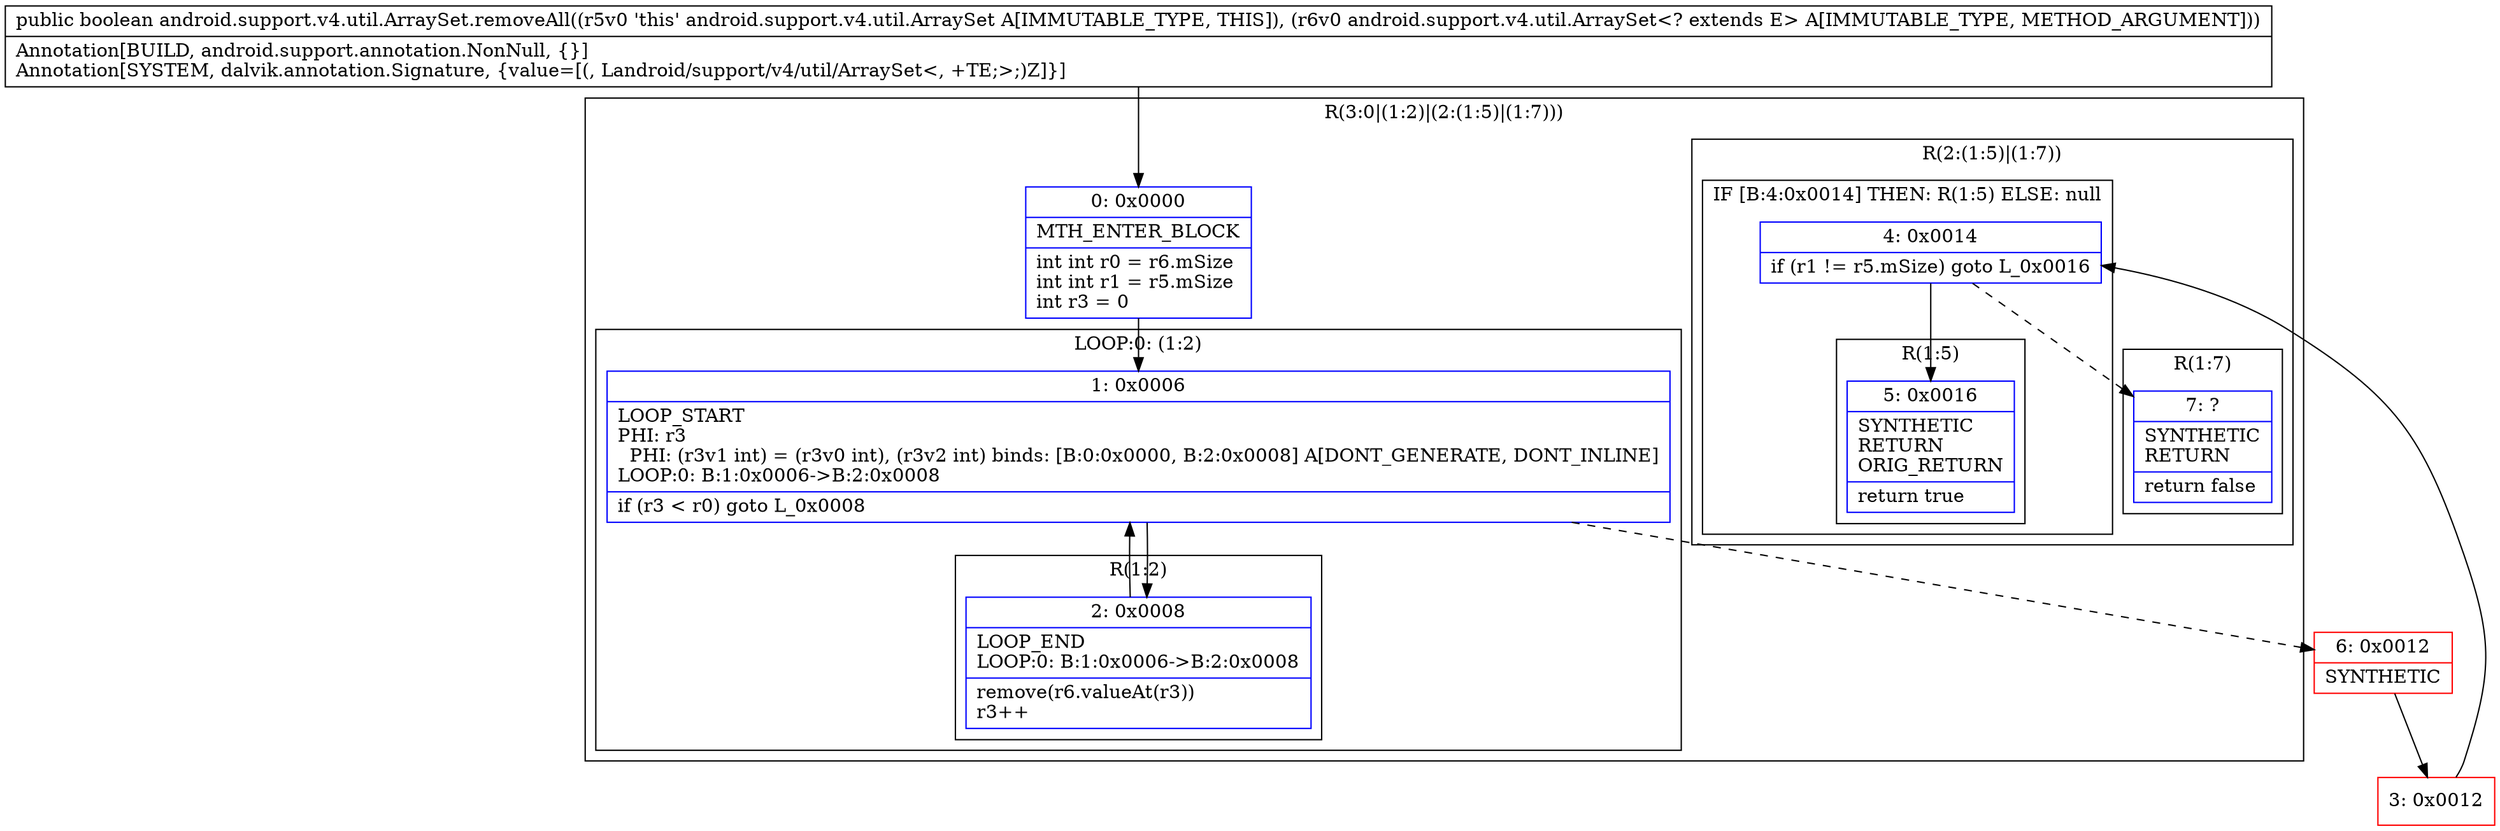 digraph "CFG forandroid.support.v4.util.ArraySet.removeAll(Landroid\/support\/v4\/util\/ArraySet;)Z" {
subgraph cluster_Region_2099829341 {
label = "R(3:0|(1:2)|(2:(1:5)|(1:7)))";
node [shape=record,color=blue];
Node_0 [shape=record,label="{0\:\ 0x0000|MTH_ENTER_BLOCK\l|int int r0 = r6.mSize\lint int r1 = r5.mSize\lint r3 = 0\l}"];
subgraph cluster_LoopRegion_217460759 {
label = "LOOP:0: (1:2)";
node [shape=record,color=blue];
Node_1 [shape=record,label="{1\:\ 0x0006|LOOP_START\lPHI: r3 \l  PHI: (r3v1 int) = (r3v0 int), (r3v2 int) binds: [B:0:0x0000, B:2:0x0008] A[DONT_GENERATE, DONT_INLINE]\lLOOP:0: B:1:0x0006\-\>B:2:0x0008\l|if (r3 \< r0) goto L_0x0008\l}"];
subgraph cluster_Region_301296021 {
label = "R(1:2)";
node [shape=record,color=blue];
Node_2 [shape=record,label="{2\:\ 0x0008|LOOP_END\lLOOP:0: B:1:0x0006\-\>B:2:0x0008\l|remove(r6.valueAt(r3))\lr3++\l}"];
}
}
subgraph cluster_Region_1479854878 {
label = "R(2:(1:5)|(1:7))";
node [shape=record,color=blue];
subgraph cluster_IfRegion_425139015 {
label = "IF [B:4:0x0014] THEN: R(1:5) ELSE: null";
node [shape=record,color=blue];
Node_4 [shape=record,label="{4\:\ 0x0014|if (r1 != r5.mSize) goto L_0x0016\l}"];
subgraph cluster_Region_1198569518 {
label = "R(1:5)";
node [shape=record,color=blue];
Node_5 [shape=record,label="{5\:\ 0x0016|SYNTHETIC\lRETURN\lORIG_RETURN\l|return true\l}"];
}
}
subgraph cluster_Region_601711163 {
label = "R(1:7)";
node [shape=record,color=blue];
Node_7 [shape=record,label="{7\:\ ?|SYNTHETIC\lRETURN\l|return false\l}"];
}
}
}
Node_3 [shape=record,color=red,label="{3\:\ 0x0012}"];
Node_6 [shape=record,color=red,label="{6\:\ 0x0012|SYNTHETIC\l}"];
MethodNode[shape=record,label="{public boolean android.support.v4.util.ArraySet.removeAll((r5v0 'this' android.support.v4.util.ArraySet A[IMMUTABLE_TYPE, THIS]), (r6v0 android.support.v4.util.ArraySet\<? extends E\> A[IMMUTABLE_TYPE, METHOD_ARGUMENT]))  | Annotation[BUILD, android.support.annotation.NonNull, \{\}]\lAnnotation[SYSTEM, dalvik.annotation.Signature, \{value=[(, Landroid\/support\/v4\/util\/ArraySet\<, +TE;\>;)Z]\}]\l}"];
MethodNode -> Node_0;
Node_0 -> Node_1;
Node_1 -> Node_2;
Node_1 -> Node_6[style=dashed];
Node_2 -> Node_1;
Node_4 -> Node_5;
Node_4 -> Node_7[style=dashed];
Node_3 -> Node_4;
Node_6 -> Node_3;
}

